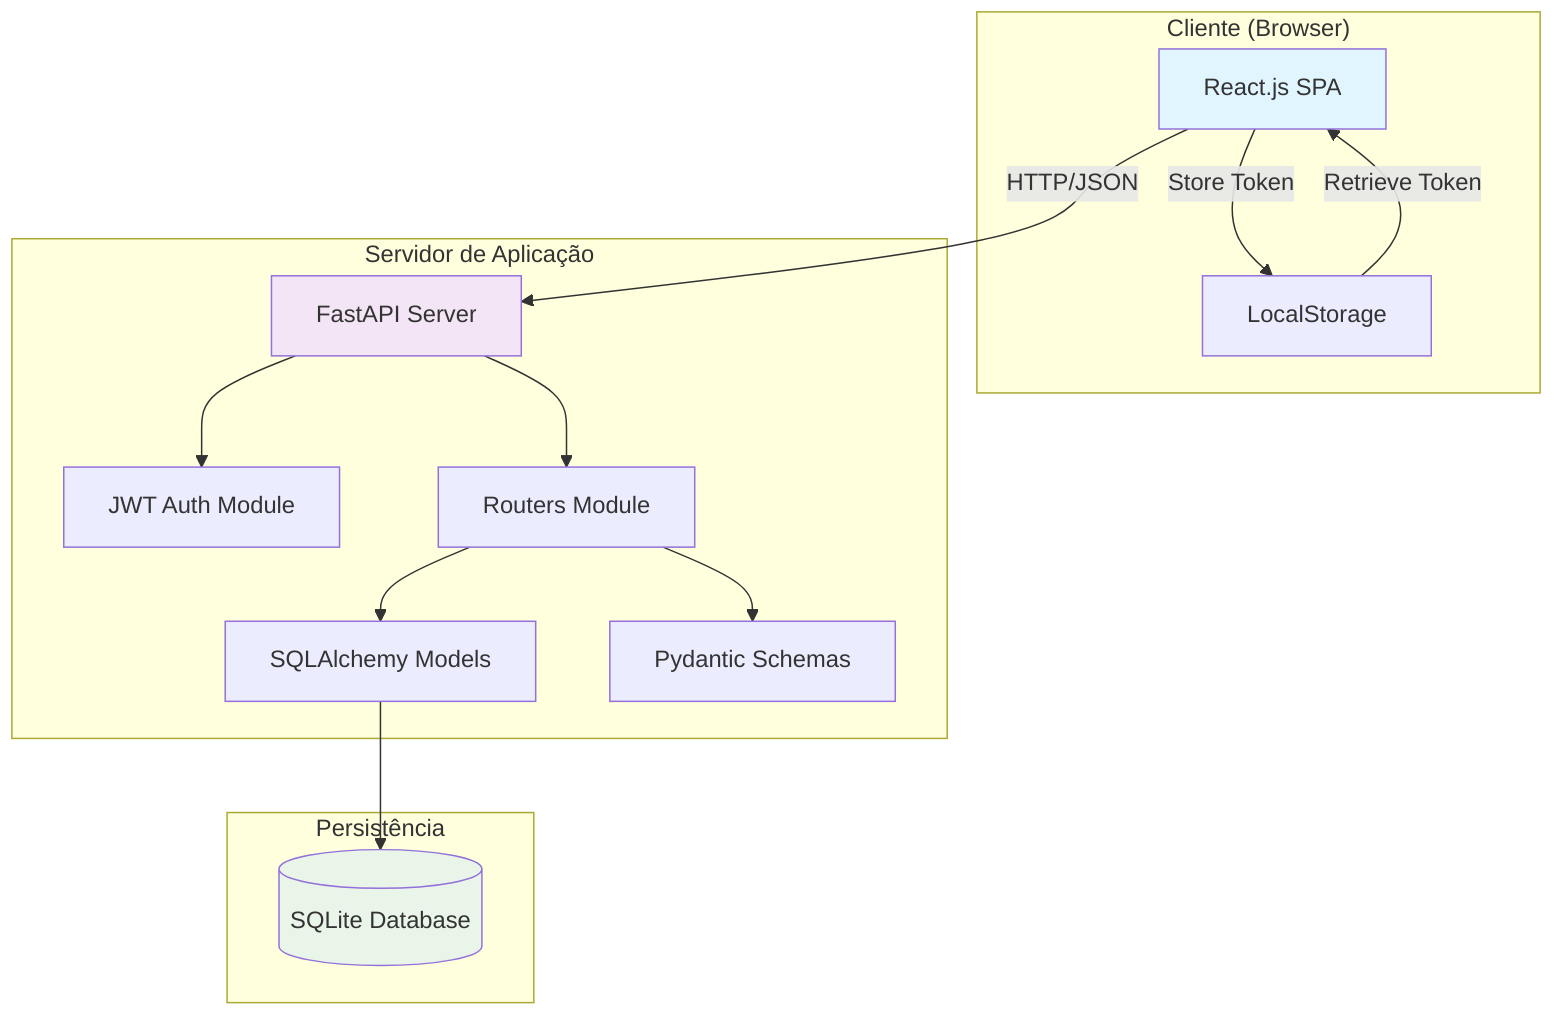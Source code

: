 graph TB
    subgraph "Cliente (Browser)"
        UI[React.js SPA]
        LS[LocalStorage]
    end
    
    subgraph "Servidor de Aplicação"
        API[FastAPI Server]
        AUTH[JWT Auth Module]
        ROUTES[Routers Module]
        MODELS[SQLAlchemy Models]
        SCHEMAS[Pydantic Schemas]
    end
    
    subgraph "Persistência"
        DB[(SQLite Database)]
    end
    
    UI -->|HTTP/JSON| API
    UI -->|Store Token| LS
    LS -->|Retrieve Token| UI
    API --> AUTH
    API --> ROUTES
    ROUTES --> MODELS
    ROUTES --> SCHEMAS
    MODELS --> DB
    
    style UI fill:#e1f5fe
    style API fill:#f3e5f5
    style DB fill:#e8f5e8